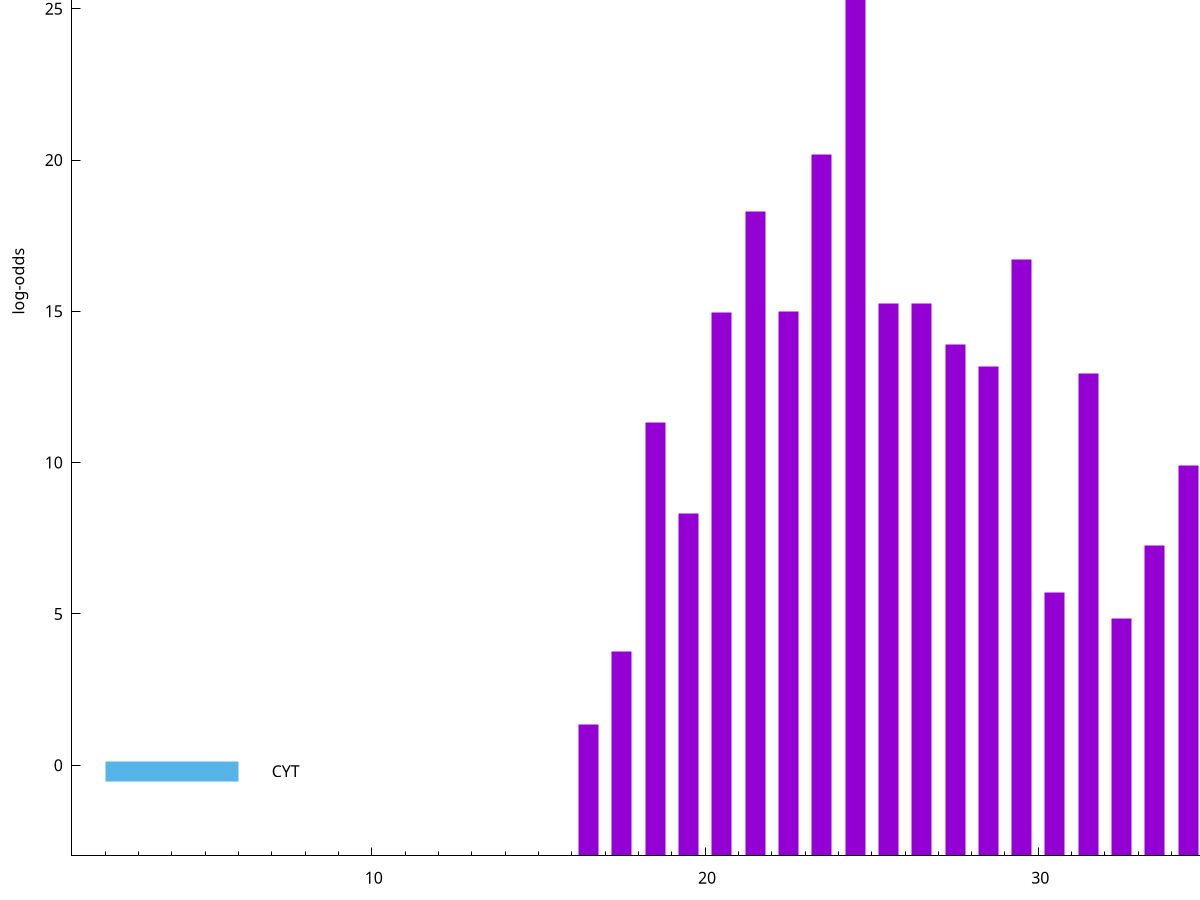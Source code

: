set title "LipoP predictions for SRR3996252.gff"
set size 2., 1.4
set xrange [1:70] 
set mxtics 10
set yrange [-3:35]
set y2range [0:38]
set ylabel "log-odds"
set term postscript eps color solid "Helvetica" 30
set output "SRR3996252.gff16.eps"
set arrow from 2,29.0152 to 6,29.0152 nohead lt 1 lw 20
set label "SpI" at 7,29.0152
set arrow from 2,-0.200913 to 6,-0.200913 nohead lt 3 lw 20
set label "CYT" at 7,-0.200913
set arrow from 2,29.0152 to 6,29.0152 nohead lt 1 lw 20
set label "SpI" at 7,29.0152
# NOTE: The scores below are the log-odds scores with the threshold
# NOTE: subtracted (a hack to make gnuplot make the histogram all
# NOTE: look nice).
plot "-" axes x1y2 title "" with impulses lt 1 lw 20
24.500000 32.010400
23.500000 23.188400
21.500000 21.309500
29.500000 19.706300
25.500000 18.250700
26.500000 18.247000
22.500000 17.990700
20.500000 17.945700
27.500000 16.899900
28.500000 16.182600
31.500000 15.931400
18.500000 14.330900
34.500000 12.920270
19.500000 11.310660
33.500000 10.266410
36.500000 8.814850
30.500000 8.695370
32.500000 7.840900
17.500000 6.759000
16.500000 4.338140
35.500000 1.078520
38.500000 0.874550
e
exit
